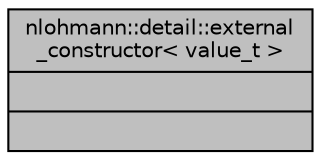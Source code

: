 digraph "nlohmann::detail::external_constructor&lt; value_t &gt;"
{
 // INTERACTIVE_SVG=YES
 // LATEX_PDF_SIZE
  edge [fontname="Helvetica",fontsize="10",labelfontname="Helvetica",labelfontsize="10"];
  node [fontname="Helvetica",fontsize="10",shape=record];
  Node1 [label="{nlohmann::detail::external\l_constructor\< value_t \>\n||}",height=0.2,width=0.4,color="black", fillcolor="grey75", style="filled", fontcolor="black",tooltip=" "];
}
